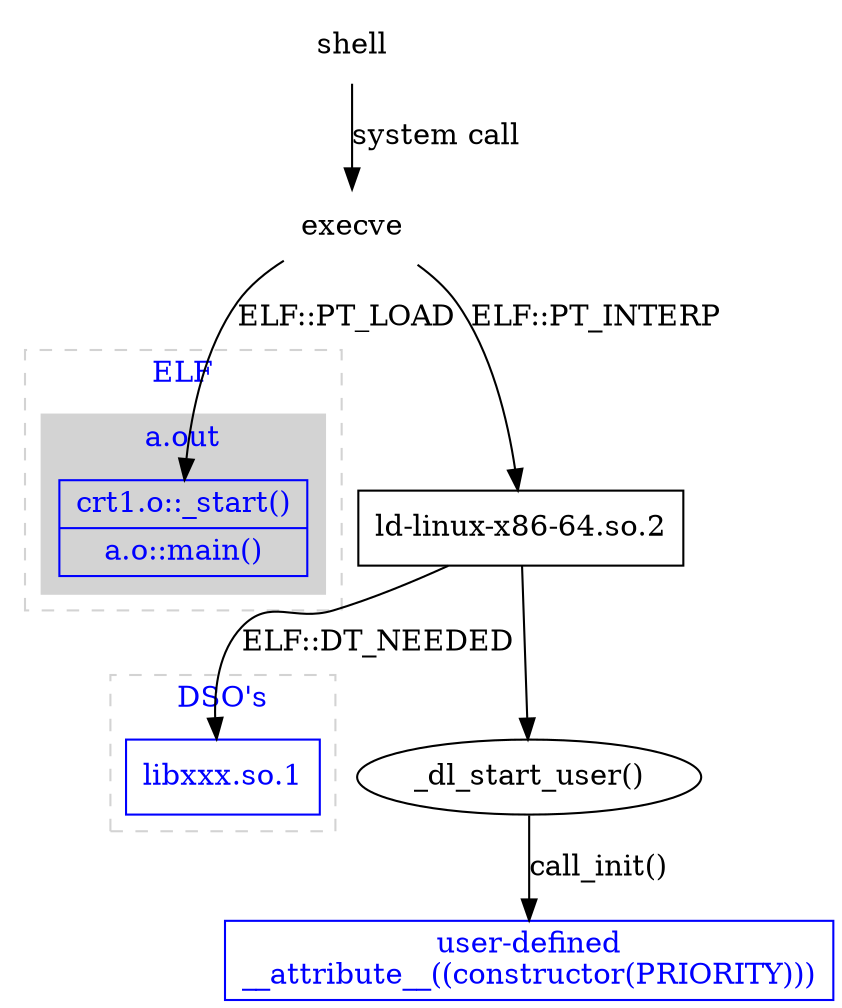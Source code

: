 digraph G {
    {node [shape=plaintext] "shell"};
    {node [shape=plaintext] "execve"};
    subgraph cluster_elf {
        label="ELF";
        fontcolor=blue;
        style=dashed;
        color=lightgrey;
        node [color=blue, fontcolor=blue];
        edge [color=blue, fontcolor=blue];

        subgraph cluster_aout {
            label="a.out";
            style=filled;
            fontcolor=blue;
            node [color=blue, fontcolor=blue];
            edge [color=blue, fontcolor=blue];

            {node [shape=record, label="{crt1.o::_start()|a.o::main()}"] "obj"};
        }
    }

    {node [shape=box, label="ld-linux-x86-64.so.2"] "Interpreter"};

    subgraph cluster_dso {
        label="DSO's";
        fontcolor=blue;
        style=dashed;
        color=lightgrey;
        node [color=blue, fontcolor=blue];
        edge [color=blue, fontcolor=blue];

        {node [shape=box, label="libxxx.so.1"] "dso_1"};
    }

    user_ctor [shape=box, label="user-defined\n__attribute__((constructor(PRIORITY)))",
               color=blue, fontcolor=blue];

    "shell" -> "execve" [label="system call"];
    "execve" -> "obj" [label="ELF::PT_LOAD"];
    "execve" -> "Interpreter" [label="ELF::PT_INTERP"];
    "Interpreter" -> "_dl_start_user()";
    "_dl_start_user()" -> user_ctor [label="call_init()"];
    "Interpreter" -> "dso_1" [label="ELF::DT_NEEDED"];
}
